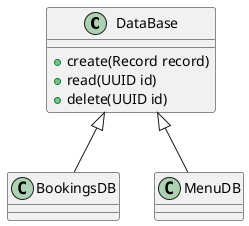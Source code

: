 @startuml

class DataBase {
+ create(Record record)
+ read(UUID id)
+ delete(UUID id)
}


BookingsDB -up-|> DataBase
MenuDB -up-|> DataBase


@enduml